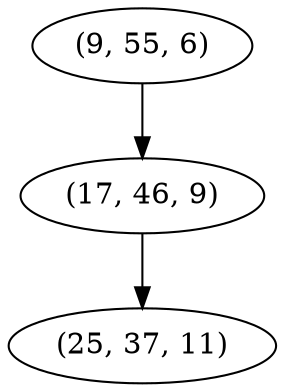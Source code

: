digraph tree {
    "(9, 55, 6)";
    "(17, 46, 9)";
    "(25, 37, 11)";
    "(9, 55, 6)" -> "(17, 46, 9)";
    "(17, 46, 9)" -> "(25, 37, 11)";
}
